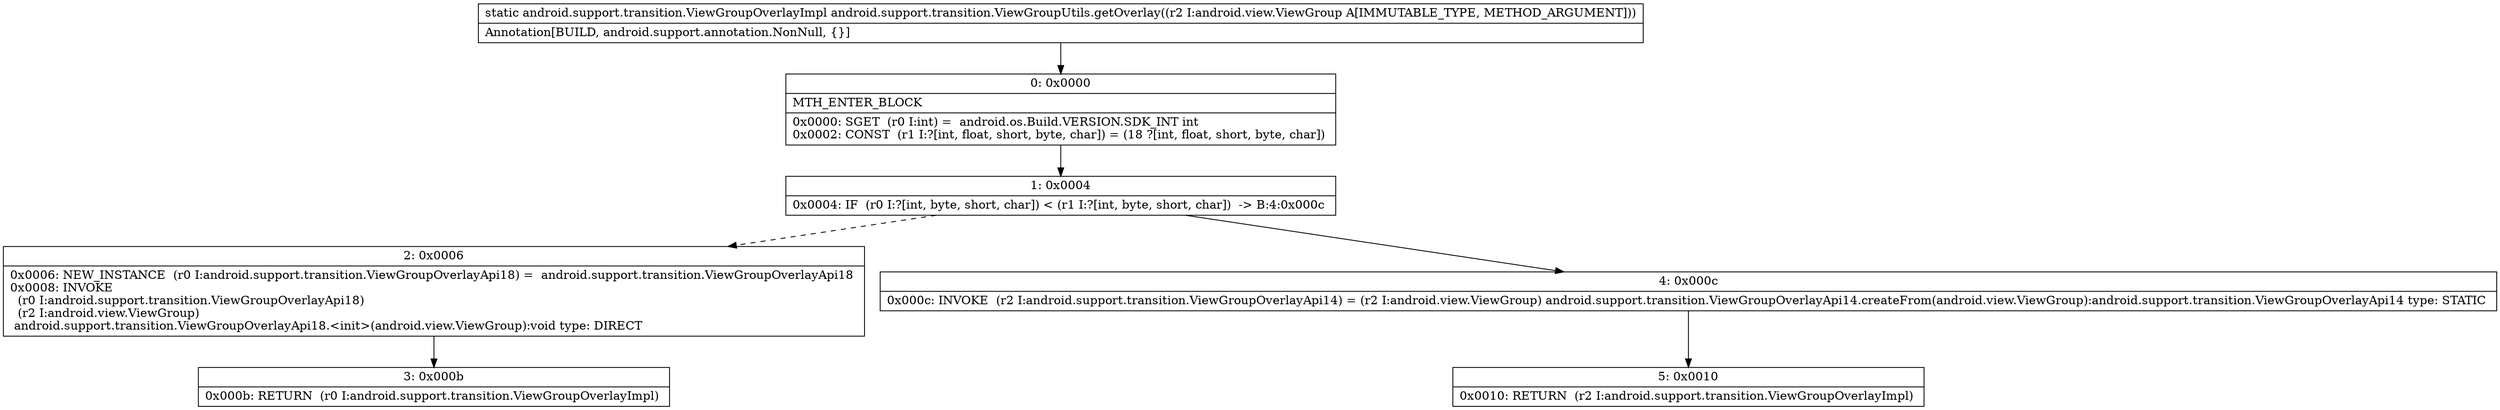 digraph "CFG forandroid.support.transition.ViewGroupUtils.getOverlay(Landroid\/view\/ViewGroup;)Landroid\/support\/transition\/ViewGroupOverlayImpl;" {
Node_0 [shape=record,label="{0\:\ 0x0000|MTH_ENTER_BLOCK\l|0x0000: SGET  (r0 I:int) =  android.os.Build.VERSION.SDK_INT int \l0x0002: CONST  (r1 I:?[int, float, short, byte, char]) = (18 ?[int, float, short, byte, char]) \l}"];
Node_1 [shape=record,label="{1\:\ 0x0004|0x0004: IF  (r0 I:?[int, byte, short, char]) \< (r1 I:?[int, byte, short, char])  \-\> B:4:0x000c \l}"];
Node_2 [shape=record,label="{2\:\ 0x0006|0x0006: NEW_INSTANCE  (r0 I:android.support.transition.ViewGroupOverlayApi18) =  android.support.transition.ViewGroupOverlayApi18 \l0x0008: INVOKE  \l  (r0 I:android.support.transition.ViewGroupOverlayApi18)\l  (r2 I:android.view.ViewGroup)\l android.support.transition.ViewGroupOverlayApi18.\<init\>(android.view.ViewGroup):void type: DIRECT \l}"];
Node_3 [shape=record,label="{3\:\ 0x000b|0x000b: RETURN  (r0 I:android.support.transition.ViewGroupOverlayImpl) \l}"];
Node_4 [shape=record,label="{4\:\ 0x000c|0x000c: INVOKE  (r2 I:android.support.transition.ViewGroupOverlayApi14) = (r2 I:android.view.ViewGroup) android.support.transition.ViewGroupOverlayApi14.createFrom(android.view.ViewGroup):android.support.transition.ViewGroupOverlayApi14 type: STATIC \l}"];
Node_5 [shape=record,label="{5\:\ 0x0010|0x0010: RETURN  (r2 I:android.support.transition.ViewGroupOverlayImpl) \l}"];
MethodNode[shape=record,label="{static android.support.transition.ViewGroupOverlayImpl android.support.transition.ViewGroupUtils.getOverlay((r2 I:android.view.ViewGroup A[IMMUTABLE_TYPE, METHOD_ARGUMENT]))  | Annotation[BUILD, android.support.annotation.NonNull, \{\}]\l}"];
MethodNode -> Node_0;
Node_0 -> Node_1;
Node_1 -> Node_2[style=dashed];
Node_1 -> Node_4;
Node_2 -> Node_3;
Node_4 -> Node_5;
}


